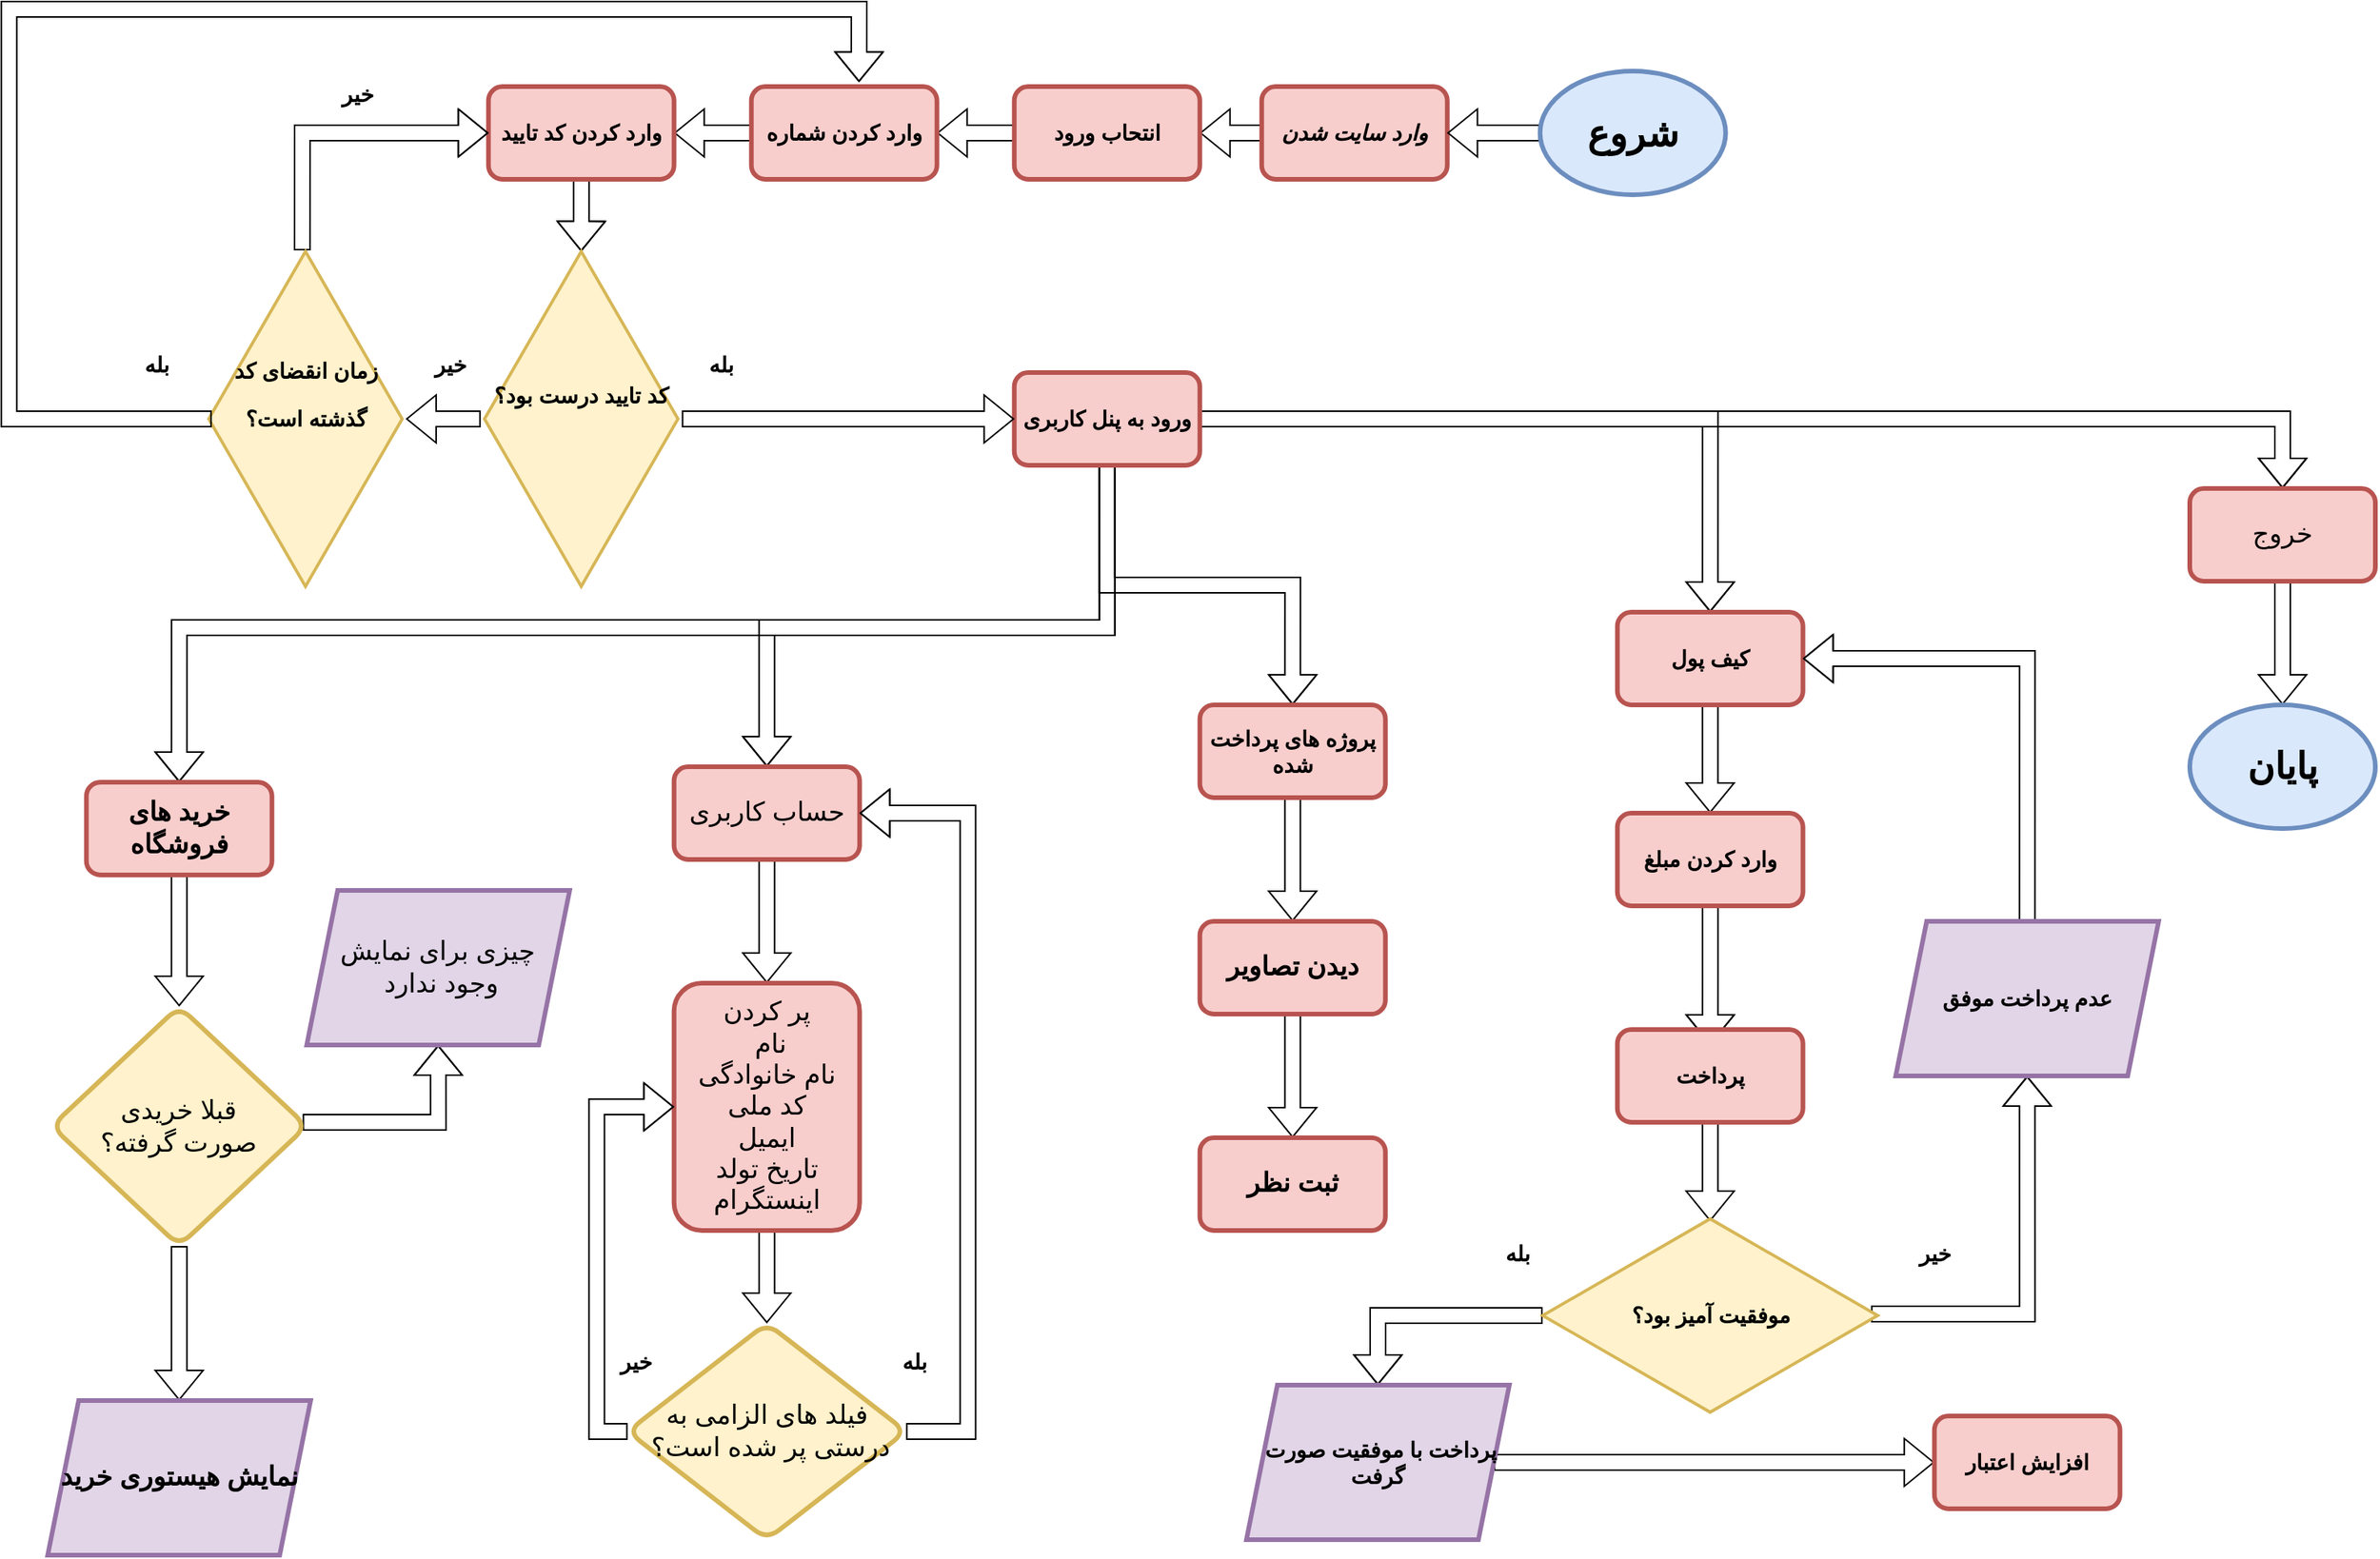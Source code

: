 <mxfile version="20.0.1" type="github">
  <diagram id="qmqjdCt1RmePAplTEKFP" name="Page-1">
    <mxGraphModel dx="3122" dy="1844" grid="1" gridSize="10" guides="1" tooltips="1" connect="1" arrows="1" fold="1" page="1" pageScale="1" pageWidth="850" pageHeight="1100" math="0" shadow="0">
      <root>
        <mxCell id="0" />
        <mxCell id="1" parent="0" />
        <mxCell id="PCtdLvsHWJHb6pZdZKXN-7" value="" style="edgeStyle=orthogonalEdgeStyle;shape=flexArrow;rounded=0;orthogonalLoop=1;jettySize=auto;html=1;" parent="1" source="PCtdLvsHWJHb6pZdZKXN-1" target="PCtdLvsHWJHb6pZdZKXN-6" edge="1">
          <mxGeometry relative="1" as="geometry" />
        </mxCell>
        <mxCell id="PCtdLvsHWJHb6pZdZKXN-1" value="&lt;h3&gt;وارد سایت شدن&lt;/h3&gt;" style="rounded=1;whiteSpace=wrap;html=1;fillColor=#f8cecc;strokeColor=#b85450;fontStyle=2;fontFamily=Helvetica;strokeWidth=3;" parent="1" vertex="1">
          <mxGeometry x="-840.14" y="-1010" width="120" height="60" as="geometry" />
        </mxCell>
        <mxCell id="PCtdLvsHWJHb6pZdZKXN-5" value="" style="edgeStyle=orthogonalEdgeStyle;shape=flexArrow;rounded=0;orthogonalLoop=1;jettySize=auto;html=1;" parent="1" source="PCtdLvsHWJHb6pZdZKXN-2" target="PCtdLvsHWJHb6pZdZKXN-1" edge="1">
          <mxGeometry relative="1" as="geometry" />
        </mxCell>
        <mxCell id="PCtdLvsHWJHb6pZdZKXN-2" value="&lt;h1 style=&quot;line-height: 1.4;&quot;&gt;شروع&lt;/h1&gt;" style="ellipse;whiteSpace=wrap;html=1;fillColor=#dae8fc;strokeColor=#6c8ebf;strokeWidth=3;" parent="1" vertex="1">
          <mxGeometry x="-660.14" y="-1020" width="120" height="80" as="geometry" />
        </mxCell>
        <mxCell id="PCtdLvsHWJHb6pZdZKXN-12" value="" style="edgeStyle=orthogonalEdgeStyle;shape=flexArrow;rounded=0;orthogonalLoop=1;jettySize=auto;html=1;fontFamily=Helvetica;" parent="1" source="PCtdLvsHWJHb6pZdZKXN-6" target="PCtdLvsHWJHb6pZdZKXN-8" edge="1">
          <mxGeometry relative="1" as="geometry" />
        </mxCell>
        <mxCell id="PCtdLvsHWJHb6pZdZKXN-6" value="&lt;h3&gt;انتحاب ورود&lt;/h3&gt;" style="rounded=1;html=1;fillColor=#f8cecc;strokeColor=#b85450;labelBackgroundColor=none;labelBorderColor=none;whiteSpace=wrap;strokeWidth=3;" parent="1" vertex="1">
          <mxGeometry x="-1000.14" y="-1010" width="120" height="60" as="geometry" />
        </mxCell>
        <mxCell id="PCtdLvsHWJHb6pZdZKXN-13" value="" style="edgeStyle=orthogonalEdgeStyle;shape=flexArrow;rounded=0;orthogonalLoop=1;jettySize=auto;html=1;fontFamily=Helvetica;" parent="1" source="PCtdLvsHWJHb6pZdZKXN-8" target="PCtdLvsHWJHb6pZdZKXN-9" edge="1">
          <mxGeometry relative="1" as="geometry" />
        </mxCell>
        <mxCell id="PCtdLvsHWJHb6pZdZKXN-8" value="&lt;h3&gt;وارد کردن شماره&lt;/h3&gt;" style="rounded=1;html=1;fillColor=#f8cecc;strokeColor=#b85450;labelBackgroundColor=none;labelBorderColor=none;whiteSpace=wrap;strokeWidth=3;" parent="1" vertex="1">
          <mxGeometry x="-1170.14" y="-1010" width="120" height="60" as="geometry" />
        </mxCell>
        <mxCell id="PCtdLvsHWJHb6pZdZKXN-14" value="" style="edgeStyle=orthogonalEdgeStyle;shape=flexArrow;rounded=0;orthogonalLoop=1;jettySize=auto;html=1;fontFamily=Helvetica;" parent="1" source="PCtdLvsHWJHb6pZdZKXN-9" target="PCtdLvsHWJHb6pZdZKXN-11" edge="1">
          <mxGeometry relative="1" as="geometry" />
        </mxCell>
        <mxCell id="PCtdLvsHWJHb6pZdZKXN-9" value="&lt;h3&gt;وارد کردن کد تایید&lt;/h3&gt;" style="rounded=1;html=1;fillColor=#f8cecc;strokeColor=#b85450;labelBackgroundColor=none;labelBorderColor=none;whiteSpace=wrap;strokeWidth=3;" parent="1" vertex="1">
          <mxGeometry x="-1340.14" y="-1010" width="120" height="60" as="geometry" />
        </mxCell>
        <mxCell id="PCtdLvsHWJHb6pZdZKXN-34" style="edgeStyle=orthogonalEdgeStyle;shape=flexArrow;rounded=0;orthogonalLoop=1;jettySize=auto;html=1;entryX=0.5;entryY=0;entryDx=0;entryDy=0;fontFamily=Helvetica;" parent="1" source="PCtdLvsHWJHb6pZdZKXN-10" target="PCtdLvsHWJHb6pZdZKXN-33" edge="1">
          <mxGeometry relative="1" as="geometry" />
        </mxCell>
        <mxCell id="PCtdLvsHWJHb6pZdZKXN-35" style="edgeStyle=orthogonalEdgeStyle;shape=flexArrow;rounded=0;orthogonalLoop=1;jettySize=auto;html=1;entryX=0.5;entryY=0;entryDx=0;entryDy=0;fontFamily=Helvetica;" parent="1" source="PCtdLvsHWJHb6pZdZKXN-10" target="PCtdLvsHWJHb6pZdZKXN-32" edge="1">
          <mxGeometry relative="1" as="geometry" />
        </mxCell>
        <mxCell id="PCtdLvsHWJHb6pZdZKXN-36" style="edgeStyle=orthogonalEdgeStyle;shape=flexArrow;rounded=0;orthogonalLoop=1;jettySize=auto;html=1;fontFamily=Helvetica;" parent="1" source="PCtdLvsHWJHb6pZdZKXN-10" target="PCtdLvsHWJHb6pZdZKXN-31" edge="1">
          <mxGeometry relative="1" as="geometry">
            <Array as="points">
              <mxPoint x="-940.14" y="-660" />
              <mxPoint x="-1160.14" y="-660" />
            </Array>
          </mxGeometry>
        </mxCell>
        <mxCell id="PCtdLvsHWJHb6pZdZKXN-37" style="edgeStyle=orthogonalEdgeStyle;shape=flexArrow;rounded=0;orthogonalLoop=1;jettySize=auto;html=1;exitX=0.5;exitY=0;exitDx=0;exitDy=0;entryX=0.5;entryY=0;entryDx=0;entryDy=0;fontFamily=Helvetica;" parent="1" source="PCtdLvsHWJHb6pZdZKXN-10" target="PCtdLvsHWJHb6pZdZKXN-30" edge="1">
          <mxGeometry relative="1" as="geometry">
            <Array as="points">
              <mxPoint x="-940.14" y="-660" />
              <mxPoint x="-1540.14" y="-660" />
            </Array>
          </mxGeometry>
        </mxCell>
        <mxCell id="PCtdLvsHWJHb6pZdZKXN-80" value="" style="edgeStyle=orthogonalEdgeStyle;shape=flexArrow;rounded=0;orthogonalLoop=1;jettySize=auto;html=1;fontFamily=Helvetica;fontSize=17;" parent="1" source="PCtdLvsHWJHb6pZdZKXN-10" target="PCtdLvsHWJHb6pZdZKXN-79" edge="1">
          <mxGeometry relative="1" as="geometry" />
        </mxCell>
        <mxCell id="PCtdLvsHWJHb6pZdZKXN-10" value="&lt;h3&gt;ورود به پنل کاربری&lt;/h3&gt;" style="rounded=1;html=1;fillColor=#f8cecc;strokeColor=#b85450;labelBackgroundColor=none;labelBorderColor=none;whiteSpace=wrap;strokeWidth=3;" parent="1" vertex="1">
          <mxGeometry x="-1000.14" y="-825" width="120" height="60" as="geometry" />
        </mxCell>
        <mxCell id="PCtdLvsHWJHb6pZdZKXN-15" value="" style="edgeStyle=orthogonalEdgeStyle;shape=flexArrow;rounded=0;orthogonalLoop=1;jettySize=auto;html=1;fontFamily=Helvetica;" parent="1" source="PCtdLvsHWJHb6pZdZKXN-11" target="PCtdLvsHWJHb6pZdZKXN-10" edge="1">
          <mxGeometry relative="1" as="geometry" />
        </mxCell>
        <mxCell id="PCtdLvsHWJHb6pZdZKXN-23" value="" style="edgeStyle=orthogonalEdgeStyle;shape=flexArrow;rounded=0;orthogonalLoop=1;jettySize=auto;html=1;fontFamily=Helvetica;" parent="1" source="PCtdLvsHWJHb6pZdZKXN-11" target="PCtdLvsHWJHb6pZdZKXN-22" edge="1">
          <mxGeometry relative="1" as="geometry" />
        </mxCell>
        <mxCell id="PCtdLvsHWJHb6pZdZKXN-11" value="&lt;div align=&quot;center&quot;&gt;&lt;h3&gt;کد تایید درست بود؟&lt;/h3&gt;&lt;/div&gt;&lt;div align=&quot;center&quot;&gt;&lt;h3&gt;&lt;br&gt;&lt;/h3&gt;&lt;/div&gt;" style="html=1;whiteSpace=wrap;aspect=fixed;shape=isoRectangle;labelBackgroundColor=none;labelBorderColor=none;fontFamily=Helvetica;rotation=90;verticalAlign=middle;fillColor=#fff2cc;strokeColor=#d6b656;strokeWidth=2;horizontal=0;align=center;" parent="1" vertex="1">
          <mxGeometry x="-1388.47" y="-860" width="216.65" height="130" as="geometry" />
        </mxCell>
        <mxCell id="PCtdLvsHWJHb6pZdZKXN-20" value="&lt;h3&gt;بله&lt;/h3&gt;" style="text;html=1;align=center;verticalAlign=middle;resizable=0;points=[];autosize=1;strokeColor=none;fillColor=none;fontFamily=Helvetica;" parent="1" vertex="1">
          <mxGeometry x="-1205.14" y="-855" width="30" height="50" as="geometry" />
        </mxCell>
        <mxCell id="PCtdLvsHWJHb6pZdZKXN-21" value="&lt;h3&gt;خیر&lt;/h3&gt;" style="text;html=1;align=center;verticalAlign=middle;resizable=0;points=[];autosize=1;strokeColor=none;fillColor=none;fontFamily=Helvetica;" parent="1" vertex="1">
          <mxGeometry x="-1380.14" y="-855" width="30" height="50" as="geometry" />
        </mxCell>
        <mxCell id="PCtdLvsHWJHb6pZdZKXN-26" value="" style="edgeStyle=orthogonalEdgeStyle;shape=flexArrow;rounded=0;orthogonalLoop=1;jettySize=auto;html=1;fontFamily=Helvetica;entryX=0;entryY=0.5;entryDx=0;entryDy=0;exitX=-0.003;exitY=0.516;exitDx=0;exitDy=0;exitPerimeter=0;" parent="1" source="PCtdLvsHWJHb6pZdZKXN-22" target="PCtdLvsHWJHb6pZdZKXN-9" edge="1">
          <mxGeometry relative="1" as="geometry">
            <mxPoint x="-1458.473" y="-975.0" as="targetPoint" />
            <Array as="points">
              <mxPoint x="-1460.14" y="-980" />
            </Array>
          </mxGeometry>
        </mxCell>
        <mxCell id="PCtdLvsHWJHb6pZdZKXN-22" value="&lt;div align=&quot;center&quot;&gt;&lt;h3&gt;زمان انقضای کد &lt;br&gt;&lt;/h3&gt;&lt;h3&gt;گذشته است؟&lt;/h3&gt;&lt;h3&gt;&lt;/h3&gt;&lt;/div&gt;&lt;div align=&quot;center&quot;&gt;&lt;h3&gt;&lt;br&gt;&lt;/h3&gt;&lt;/div&gt;" style="html=1;aspect=fixed;shape=isoRectangle;labelBackgroundColor=none;labelBorderColor=none;fontFamily=Helvetica;rotation=90;verticalAlign=middle;fillColor=#fff2cc;strokeColor=#d6b656;strokeWidth=2;horizontal=0;align=center;whiteSpace=wrap;" parent="1" vertex="1">
          <mxGeometry x="-1566.79" y="-860" width="216.65" height="130" as="geometry" />
        </mxCell>
        <mxCell id="PCtdLvsHWJHb6pZdZKXN-27" value="&lt;h3&gt;خیر&lt;/h3&gt;" style="text;html=1;align=center;verticalAlign=middle;resizable=0;points=[];autosize=1;strokeColor=none;fillColor=none;fontFamily=Helvetica;" parent="1" vertex="1">
          <mxGeometry x="-1440.14" y="-1030" width="30" height="50" as="geometry" />
        </mxCell>
        <mxCell id="PCtdLvsHWJHb6pZdZKXN-28" value="&lt;h3&gt;بله&lt;/h3&gt;" style="text;html=1;align=center;verticalAlign=middle;resizable=0;points=[];autosize=1;strokeColor=none;fillColor=none;fontFamily=Helvetica;" parent="1" vertex="1">
          <mxGeometry x="-1570.14" y="-855" width="30" height="50" as="geometry" />
        </mxCell>
        <mxCell id="PCtdLvsHWJHb6pZdZKXN-29" value="" style="edgeStyle=orthogonalEdgeStyle;shape=flexArrow;rounded=0;orthogonalLoop=1;jettySize=auto;html=1;fontFamily=Helvetica;exitX=0.5;exitY=0.966;exitDx=0;exitDy=0;exitPerimeter=0;entryX=0.58;entryY=-0.048;entryDx=0;entryDy=0;entryPerimeter=0;" parent="1" source="PCtdLvsHWJHb6pZdZKXN-22" target="PCtdLvsHWJHb6pZdZKXN-8" edge="1">
          <mxGeometry relative="1" as="geometry">
            <mxPoint x="-1650.135" y="-805.005" as="sourcePoint" />
            <mxPoint x="-1090.14" y="-1060" as="targetPoint" />
            <Array as="points">
              <mxPoint x="-1650.14" y="-795" />
              <mxPoint x="-1650.14" y="-1060" />
              <mxPoint x="-1100.14" y="-1060" />
            </Array>
          </mxGeometry>
        </mxCell>
        <mxCell id="PCtdLvsHWJHb6pZdZKXN-72" value="" style="edgeStyle=orthogonalEdgeStyle;shape=flexArrow;rounded=0;orthogonalLoop=1;jettySize=auto;html=1;fontFamily=Helvetica;fontSize=17;" parent="1" source="PCtdLvsHWJHb6pZdZKXN-30" target="PCtdLvsHWJHb6pZdZKXN-71" edge="1">
          <mxGeometry relative="1" as="geometry" />
        </mxCell>
        <mxCell id="PCtdLvsHWJHb6pZdZKXN-30" value="&lt;h3 style=&quot;font-size: 17px;&quot;&gt;خرید های فروشگاه&lt;br&gt;&lt;/h3&gt;" style="rounded=1;html=1;fillColor=#f8cecc;strokeColor=#b85450;labelBackgroundColor=none;labelBorderColor=none;whiteSpace=wrap;strokeWidth=3;" parent="1" vertex="1">
          <mxGeometry x="-1600.14" y="-560" width="120" height="60" as="geometry" />
        </mxCell>
        <mxCell id="PCtdLvsHWJHb6pZdZKXN-64" value="" style="edgeStyle=orthogonalEdgeStyle;shape=flexArrow;rounded=0;orthogonalLoop=1;jettySize=auto;html=1;fontFamily=Helvetica;fontSize=17;" parent="1" source="PCtdLvsHWJHb6pZdZKXN-31" target="PCtdLvsHWJHb6pZdZKXN-63" edge="1">
          <mxGeometry relative="1" as="geometry" />
        </mxCell>
        <mxCell id="PCtdLvsHWJHb6pZdZKXN-31" value="&lt;font style=&quot;font-size: 17px;&quot;&gt;حساب کاربری&lt;br&gt;&lt;/font&gt;" style="rounded=1;html=1;fillColor=#f8cecc;strokeColor=#b85450;labelBackgroundColor=none;labelBorderColor=none;whiteSpace=wrap;strokeWidth=3;" parent="1" vertex="1">
          <mxGeometry x="-1220.14" y="-570" width="120" height="60" as="geometry" />
        </mxCell>
        <mxCell id="PCtdLvsHWJHb6pZdZKXN-59" value="" style="edgeStyle=orthogonalEdgeStyle;shape=flexArrow;rounded=0;orthogonalLoop=1;jettySize=auto;html=1;fontFamily=Helvetica;" parent="1" source="PCtdLvsHWJHb6pZdZKXN-32" target="PCtdLvsHWJHb6pZdZKXN-58" edge="1">
          <mxGeometry relative="1" as="geometry" />
        </mxCell>
        <mxCell id="PCtdLvsHWJHb6pZdZKXN-32" value="&lt;h3&gt;پروژه های پرداخت شده&lt;/h3&gt;" style="rounded=1;html=1;fillColor=#f8cecc;strokeColor=#b85450;labelBackgroundColor=none;labelBorderColor=none;whiteSpace=wrap;strokeWidth=3;" parent="1" vertex="1">
          <mxGeometry x="-880.14" y="-610" width="120" height="60" as="geometry" />
        </mxCell>
        <mxCell id="PCtdLvsHWJHb6pZdZKXN-39" style="edgeStyle=orthogonalEdgeStyle;shape=flexArrow;rounded=0;orthogonalLoop=1;jettySize=auto;html=1;entryX=0.5;entryY=0;entryDx=0;entryDy=0;fontFamily=Helvetica;" parent="1" source="PCtdLvsHWJHb6pZdZKXN-33" target="PCtdLvsHWJHb6pZdZKXN-38" edge="1">
          <mxGeometry relative="1" as="geometry" />
        </mxCell>
        <mxCell id="PCtdLvsHWJHb6pZdZKXN-33" value="&lt;h3&gt;کیف پول&lt;/h3&gt;" style="rounded=1;html=1;fillColor=#f8cecc;strokeColor=#b85450;labelBackgroundColor=none;labelBorderColor=none;whiteSpace=wrap;strokeWidth=3;" parent="1" vertex="1">
          <mxGeometry x="-610.14" y="-670" width="120" height="60" as="geometry" />
        </mxCell>
        <mxCell id="PCtdLvsHWJHb6pZdZKXN-40" style="edgeStyle=orthogonalEdgeStyle;shape=flexArrow;rounded=0;orthogonalLoop=1;jettySize=auto;html=1;fontFamily=Helvetica;" parent="1" source="PCtdLvsHWJHb6pZdZKXN-38" edge="1">
          <mxGeometry relative="1" as="geometry">
            <mxPoint x="-550.14" y="-390" as="targetPoint" />
          </mxGeometry>
        </mxCell>
        <mxCell id="PCtdLvsHWJHb6pZdZKXN-38" value="&lt;h3&gt;وارد کردن مبلغ&lt;/h3&gt;" style="rounded=1;html=1;fillColor=#f8cecc;strokeColor=#b85450;labelBackgroundColor=none;labelBorderColor=none;whiteSpace=wrap;strokeWidth=3;" parent="1" vertex="1">
          <mxGeometry x="-610.14" y="-540" width="120" height="60" as="geometry" />
        </mxCell>
        <mxCell id="PCtdLvsHWJHb6pZdZKXN-50" style="edgeStyle=orthogonalEdgeStyle;shape=flexArrow;rounded=0;orthogonalLoop=1;jettySize=auto;html=1;entryX=0.5;entryY=0.031;entryDx=0;entryDy=0;entryPerimeter=0;fontFamily=Helvetica;" parent="1" source="PCtdLvsHWJHb6pZdZKXN-41" target="PCtdLvsHWJHb6pZdZKXN-43" edge="1">
          <mxGeometry relative="1" as="geometry" />
        </mxCell>
        <mxCell id="PCtdLvsHWJHb6pZdZKXN-41" value="&lt;h3&gt;پرداخت&lt;/h3&gt;" style="rounded=1;html=1;fillColor=#f8cecc;strokeColor=#b85450;labelBackgroundColor=none;labelBorderColor=none;whiteSpace=wrap;strokeWidth=3;" parent="1" vertex="1">
          <mxGeometry x="-610.14" y="-400" width="120" height="60" as="geometry" />
        </mxCell>
        <mxCell id="PCtdLvsHWJHb6pZdZKXN-44" style="edgeStyle=orthogonalEdgeStyle;shape=flexArrow;rounded=0;orthogonalLoop=1;jettySize=auto;html=1;fontFamily=Helvetica;entryX=0.5;entryY=1;entryDx=0;entryDy=0;exitX=0.98;exitY=0.492;exitDx=0;exitDy=0;exitPerimeter=0;" parent="1" source="PCtdLvsHWJHb6pZdZKXN-43" target="PCtdLvsHWJHb6pZdZKXN-45" edge="1">
          <mxGeometry relative="1" as="geometry">
            <mxPoint x="-340.14" y="-340" as="targetPoint" />
            <mxPoint x="-340.14" y="-150" as="sourcePoint" />
            <Array as="points">
              <mxPoint x="-345.14" y="-216" />
            </Array>
          </mxGeometry>
        </mxCell>
        <mxCell id="PCtdLvsHWJHb6pZdZKXN-54" style="edgeStyle=orthogonalEdgeStyle;shape=flexArrow;rounded=0;orthogonalLoop=1;jettySize=auto;html=1;fontFamily=Helvetica;entryX=0.5;entryY=0;entryDx=0;entryDy=0;" parent="1" source="PCtdLvsHWJHb6pZdZKXN-43" target="PCtdLvsHWJHb6pZdZKXN-53" edge="1">
          <mxGeometry relative="1" as="geometry">
            <mxPoint x="-550.14" y="10" as="targetPoint" />
          </mxGeometry>
        </mxCell>
        <mxCell id="PCtdLvsHWJHb6pZdZKXN-43" value="&lt;h3&gt;موفقیت آمیز بود؟&lt;/h3&gt;" style="html=1;whiteSpace=wrap;aspect=fixed;shape=isoRectangle;labelBackgroundColor=none;labelBorderColor=none;fontFamily=Helvetica;rotation=0;verticalAlign=middle;fillColor=#fff2cc;strokeColor=#d6b656;strokeWidth=2;horizontal=1;align=center;" parent="1" vertex="1">
          <mxGeometry x="-658.46" y="-280" width="216.65" height="130" as="geometry" />
        </mxCell>
        <mxCell id="PCtdLvsHWJHb6pZdZKXN-46" style="edgeStyle=orthogonalEdgeStyle;shape=flexArrow;rounded=0;orthogonalLoop=1;jettySize=auto;html=1;entryX=1;entryY=0.5;entryDx=0;entryDy=0;fontFamily=Helvetica;exitX=0.5;exitY=0;exitDx=0;exitDy=0;" parent="1" source="PCtdLvsHWJHb6pZdZKXN-45" target="PCtdLvsHWJHb6pZdZKXN-33" edge="1">
          <mxGeometry relative="1" as="geometry" />
        </mxCell>
        <mxCell id="PCtdLvsHWJHb6pZdZKXN-45" value="&lt;h3&gt;عدم پرداخت موفق&lt;/h3&gt;" style="shape=parallelogram;perimeter=parallelogramPerimeter;whiteSpace=wrap;html=1;fixedSize=1;labelBackgroundColor=none;labelBorderColor=none;fontFamily=Helvetica;strokeWidth=3;fillColor=#e1d5e7;strokeColor=#9673a6;" parent="1" vertex="1">
          <mxGeometry x="-430.14" y="-470" width="170" height="100" as="geometry" />
        </mxCell>
        <mxCell id="PCtdLvsHWJHb6pZdZKXN-51" value="&lt;h3&gt;بله&lt;/h3&gt;" style="text;html=1;align=center;verticalAlign=middle;resizable=0;points=[];autosize=1;strokeColor=none;fillColor=none;fontFamily=Helvetica;" parent="1" vertex="1">
          <mxGeometry x="-690.14" y="-280" width="30" height="50" as="geometry" />
        </mxCell>
        <mxCell id="PCtdLvsHWJHb6pZdZKXN-57" style="edgeStyle=orthogonalEdgeStyle;shape=flexArrow;rounded=0;orthogonalLoop=1;jettySize=auto;html=1;entryX=0;entryY=0.5;entryDx=0;entryDy=0;fontFamily=Helvetica;" parent="1" source="PCtdLvsHWJHb6pZdZKXN-53" target="PCtdLvsHWJHb6pZdZKXN-56" edge="1">
          <mxGeometry relative="1" as="geometry" />
        </mxCell>
        <mxCell id="PCtdLvsHWJHb6pZdZKXN-53" value="&lt;h3&gt;&amp;nbsp;پرداخت با موفقیت صورت گرفت&lt;/h3&gt;" style="shape=parallelogram;perimeter=parallelogramPerimeter;whiteSpace=wrap;html=1;fixedSize=1;labelBackgroundColor=none;labelBorderColor=none;fontFamily=Helvetica;strokeWidth=3;fillColor=#e1d5e7;strokeColor=#9673a6;" parent="1" vertex="1">
          <mxGeometry x="-850" y="-170" width="170" height="100" as="geometry" />
        </mxCell>
        <mxCell id="PCtdLvsHWJHb6pZdZKXN-55" value="&lt;h3&gt;خیر&lt;/h3&gt;" style="text;html=1;align=center;verticalAlign=middle;resizable=0;points=[];autosize=1;strokeColor=none;fillColor=none;fontFamily=Helvetica;" parent="1" vertex="1">
          <mxGeometry x="-420.14" y="-280" width="30" height="50" as="geometry" />
        </mxCell>
        <mxCell id="PCtdLvsHWJHb6pZdZKXN-56" value="&lt;h3&gt;افزایش اعتبار&lt;/h3&gt;" style="rounded=1;html=1;fillColor=#f8cecc;strokeColor=#b85450;labelBackgroundColor=none;labelBorderColor=none;whiteSpace=wrap;strokeWidth=3;" parent="1" vertex="1">
          <mxGeometry x="-405.14" y="-150" width="120" height="60" as="geometry" />
        </mxCell>
        <mxCell id="PCtdLvsHWJHb6pZdZKXN-62" style="edgeStyle=orthogonalEdgeStyle;shape=flexArrow;rounded=0;orthogonalLoop=1;jettySize=auto;html=1;fontFamily=Helvetica;fontSize=17;" parent="1" source="PCtdLvsHWJHb6pZdZKXN-58" target="PCtdLvsHWJHb6pZdZKXN-60" edge="1">
          <mxGeometry relative="1" as="geometry" />
        </mxCell>
        <mxCell id="PCtdLvsHWJHb6pZdZKXN-58" value="&lt;h3 style=&quot;font-size: 17px;&quot;&gt;&lt;font style=&quot;font-size: 17px;&quot;&gt;دیدن تصاویر &lt;/font&gt;&lt;/h3&gt;" style="whiteSpace=wrap;html=1;fillColor=#f8cecc;strokeColor=#b85450;rounded=1;labelBackgroundColor=none;labelBorderColor=none;strokeWidth=3;" parent="1" vertex="1">
          <mxGeometry x="-880.14" y="-470" width="120" height="60" as="geometry" />
        </mxCell>
        <mxCell id="PCtdLvsHWJHb6pZdZKXN-60" value="&lt;h3 style=&quot;font-size: 17px;&quot;&gt;&lt;font style=&quot;font-size: 17px;&quot;&gt;ثبت نظر&lt;/font&gt;&lt;/h3&gt;" style="whiteSpace=wrap;html=1;fillColor=#f8cecc;strokeColor=#b85450;rounded=1;labelBackgroundColor=none;labelBorderColor=none;strokeWidth=3;" parent="1" vertex="1">
          <mxGeometry x="-880.14" y="-330" width="120" height="60" as="geometry" />
        </mxCell>
        <mxCell id="PCtdLvsHWJHb6pZdZKXN-66" value="" style="edgeStyle=orthogonalEdgeStyle;shape=flexArrow;rounded=0;orthogonalLoop=1;jettySize=auto;html=1;fontFamily=Helvetica;fontSize=17;" parent="1" source="PCtdLvsHWJHb6pZdZKXN-63" target="PCtdLvsHWJHb6pZdZKXN-65" edge="1">
          <mxGeometry relative="1" as="geometry" />
        </mxCell>
        <mxCell id="PCtdLvsHWJHb6pZdZKXN-63" value="&lt;div style=&quot;font-size: 17px;&quot;&gt;&lt;font style=&quot;font-size: 17px;&quot;&gt;پر کردن&lt;/font&gt;&lt;/div&gt;&lt;div style=&quot;font-size: 17px;&quot;&gt;&lt;font style=&quot;font-size: 17px;&quot;&gt;&amp;nbsp;نام&lt;/font&gt;&lt;/div&gt;&lt;div style=&quot;font-size: 17px;&quot;&gt;&lt;font style=&quot;font-size: 17px;&quot;&gt;نام خانوادگی&lt;/font&gt;&lt;/div&gt;&lt;div style=&quot;font-size: 17px;&quot;&gt;&lt;font style=&quot;font-size: 17px;&quot;&gt;کد ملی&lt;br&gt;&lt;/font&gt;&lt;/div&gt;&lt;div style=&quot;font-size: 17px;&quot;&gt;&lt;font style=&quot;font-size: 17px;&quot;&gt;ایمیل &lt;br&gt;&lt;/font&gt;&lt;/div&gt;&lt;div style=&quot;font-size: 17px;&quot;&gt;&lt;font style=&quot;font-size: 17px;&quot;&gt;تاریخ تولد&lt;/font&gt;&lt;/div&gt;&lt;div style=&quot;font-size: 17px;&quot;&gt;&lt;font style=&quot;font-size: 17px;&quot;&gt;اینستگرام&lt;br&gt;&lt;/font&gt;&lt;/div&gt;" style="whiteSpace=wrap;html=1;fillColor=#f8cecc;strokeColor=#b85450;rounded=1;labelBackgroundColor=none;labelBorderColor=none;strokeWidth=3;" parent="1" vertex="1">
          <mxGeometry x="-1220.14" y="-430" width="120" height="160" as="geometry" />
        </mxCell>
        <mxCell id="PCtdLvsHWJHb6pZdZKXN-67" style="edgeStyle=orthogonalEdgeStyle;shape=flexArrow;rounded=0;orthogonalLoop=1;jettySize=auto;html=1;entryX=1;entryY=0.5;entryDx=0;entryDy=0;fontFamily=Helvetica;fontSize=17;" parent="1" source="PCtdLvsHWJHb6pZdZKXN-65" target="PCtdLvsHWJHb6pZdZKXN-31" edge="1">
          <mxGeometry relative="1" as="geometry">
            <Array as="points">
              <mxPoint x="-1030.14" y="-140" />
              <mxPoint x="-1030.14" y="-540" />
            </Array>
          </mxGeometry>
        </mxCell>
        <mxCell id="PCtdLvsHWJHb6pZdZKXN-68" style="edgeStyle=orthogonalEdgeStyle;shape=flexArrow;rounded=0;orthogonalLoop=1;jettySize=auto;html=1;entryX=0;entryY=0.5;entryDx=0;entryDy=0;fontFamily=Helvetica;fontSize=17;" parent="1" source="PCtdLvsHWJHb6pZdZKXN-65" target="PCtdLvsHWJHb6pZdZKXN-63" edge="1">
          <mxGeometry relative="1" as="geometry">
            <Array as="points">
              <mxPoint x="-1270.14" y="-140" />
              <mxPoint x="-1270.14" y="-350" />
            </Array>
          </mxGeometry>
        </mxCell>
        <mxCell id="PCtdLvsHWJHb6pZdZKXN-65" value="&lt;div&gt;&lt;font style=&quot;font-size: 17px;&quot;&gt;فیلد های الزامی به&lt;/font&gt;&lt;/div&gt;&lt;div&gt;&lt;font style=&quot;font-size: 17px;&quot;&gt;&amp;nbsp;درستی پر شده است؟&lt;/font&gt;&lt;/div&gt;" style="rhombus;whiteSpace=wrap;html=1;fillColor=#fff2cc;strokeColor=#d6b656;rounded=1;labelBackgroundColor=none;labelBorderColor=none;strokeWidth=3;" parent="1" vertex="1">
          <mxGeometry x="-1250.14" y="-210" width="180" height="140" as="geometry" />
        </mxCell>
        <mxCell id="PCtdLvsHWJHb6pZdZKXN-69" value="&lt;h3&gt;خیر&lt;/h3&gt;" style="text;html=1;align=center;verticalAlign=middle;resizable=0;points=[];autosize=1;strokeColor=none;fillColor=none;fontFamily=Helvetica;" parent="1" vertex="1">
          <mxGeometry x="-1260.14" y="-210" width="30" height="50" as="geometry" />
        </mxCell>
        <mxCell id="PCtdLvsHWJHb6pZdZKXN-70" value="&lt;h3&gt;بله&lt;/h3&gt;" style="text;html=1;align=center;verticalAlign=middle;resizable=0;points=[];autosize=1;strokeColor=none;fillColor=none;fontFamily=Helvetica;" parent="1" vertex="1">
          <mxGeometry x="-1080.14" y="-210" width="30" height="50" as="geometry" />
        </mxCell>
        <mxCell id="PCtdLvsHWJHb6pZdZKXN-73" style="edgeStyle=orthogonalEdgeStyle;shape=flexArrow;rounded=0;orthogonalLoop=1;jettySize=auto;html=1;fontFamily=Helvetica;fontSize=17;entryX=0.5;entryY=0;entryDx=0;entryDy=0;" parent="1" source="PCtdLvsHWJHb6pZdZKXN-71" target="PCtdLvsHWJHb6pZdZKXN-77" edge="1">
          <mxGeometry relative="1" as="geometry">
            <mxPoint x="-1540.14" y="-180" as="targetPoint" />
          </mxGeometry>
        </mxCell>
        <mxCell id="PCtdLvsHWJHb6pZdZKXN-76" style="edgeStyle=orthogonalEdgeStyle;shape=flexArrow;rounded=0;orthogonalLoop=1;jettySize=auto;html=1;entryX=0.5;entryY=1;entryDx=0;entryDy=0;fontFamily=Helvetica;fontSize=17;" parent="1" source="PCtdLvsHWJHb6pZdZKXN-71" target="PCtdLvsHWJHb6pZdZKXN-75" edge="1">
          <mxGeometry relative="1" as="geometry">
            <Array as="points">
              <mxPoint x="-1372.14" y="-340" />
            </Array>
          </mxGeometry>
        </mxCell>
        <mxCell id="PCtdLvsHWJHb6pZdZKXN-71" value="&lt;div&gt;&lt;font style=&quot;font-size: 17px;&quot;&gt;قبلا خریدی &lt;br&gt;&lt;/font&gt;&lt;/div&gt;&lt;div&gt;&lt;font style=&quot;font-size: 17px;&quot;&gt;صورت گرفته؟&lt;/font&gt;&lt;/div&gt;" style="rhombus;whiteSpace=wrap;html=1;fillColor=#fff2cc;strokeColor=#d6b656;rounded=1;labelBackgroundColor=none;labelBorderColor=none;strokeWidth=3;" parent="1" vertex="1">
          <mxGeometry x="-1622.64" y="-415" width="165" height="155" as="geometry" />
        </mxCell>
        <mxCell id="PCtdLvsHWJHb6pZdZKXN-75" value="&lt;div&gt;&lt;font style=&quot;font-size: 17px;&quot;&gt;چیزی برای نمایش&lt;/font&gt;&lt;/div&gt;&lt;div&gt;&lt;font style=&quot;font-size: 17px;&quot;&gt;&amp;nbsp;وجود ندارد&lt;/font&gt;&lt;/div&gt;" style="shape=parallelogram;perimeter=parallelogramPerimeter;whiteSpace=wrap;html=1;fixedSize=1;labelBackgroundColor=none;labelBorderColor=none;fontFamily=Helvetica;strokeWidth=3;fillColor=#e1d5e7;strokeColor=#9673a6;" parent="1" vertex="1">
          <mxGeometry x="-1457.64" y="-490" width="170" height="100" as="geometry" />
        </mxCell>
        <mxCell id="PCtdLvsHWJHb6pZdZKXN-77" value="&lt;h3 style=&quot;font-size: 17px;&quot;&gt;&lt;font style=&quot;font-size: 17px;&quot;&gt;نمایش هیستوری خرید&lt;/font&gt;&lt;/h3&gt;" style="shape=parallelogram;perimeter=parallelogramPerimeter;whiteSpace=wrap;html=1;fixedSize=1;labelBackgroundColor=none;labelBorderColor=none;fontFamily=Helvetica;strokeWidth=3;fillColor=#e1d5e7;strokeColor=#9673a6;" parent="1" vertex="1">
          <mxGeometry x="-1625.14" y="-160" width="170" height="100" as="geometry" />
        </mxCell>
        <mxCell id="PCtdLvsHWJHb6pZdZKXN-82" value="" style="edgeStyle=orthogonalEdgeStyle;shape=flexArrow;rounded=0;orthogonalLoop=1;jettySize=auto;html=1;fontFamily=Helvetica;fontSize=17;entryX=0.5;entryY=0;entryDx=0;entryDy=0;" parent="1" source="PCtdLvsHWJHb6pZdZKXN-79" target="PCtdLvsHWJHb6pZdZKXN-83" edge="1">
          <mxGeometry relative="1" as="geometry">
            <mxPoint x="-90.14" y="-692.5" as="targetPoint" />
          </mxGeometry>
        </mxCell>
        <mxCell id="PCtdLvsHWJHb6pZdZKXN-79" value="&lt;font style=&quot;font-size: 17px;&quot;&gt;خروج&lt;/font&gt;" style="whiteSpace=wrap;html=1;fillColor=#f8cecc;strokeColor=#b85450;rounded=1;labelBackgroundColor=none;labelBorderColor=none;strokeWidth=3;" parent="1" vertex="1">
          <mxGeometry x="-240" y="-750" width="120" height="60" as="geometry" />
        </mxCell>
        <mxCell id="PCtdLvsHWJHb6pZdZKXN-83" value="&lt;h1&gt;پایان&lt;/h1&gt;" style="ellipse;whiteSpace=wrap;html=1;fillColor=#dae8fc;strokeColor=#6c8ebf;strokeWidth=3;" parent="1" vertex="1">
          <mxGeometry x="-240" y="-610" width="120" height="80" as="geometry" />
        </mxCell>
      </root>
    </mxGraphModel>
  </diagram>
</mxfile>
